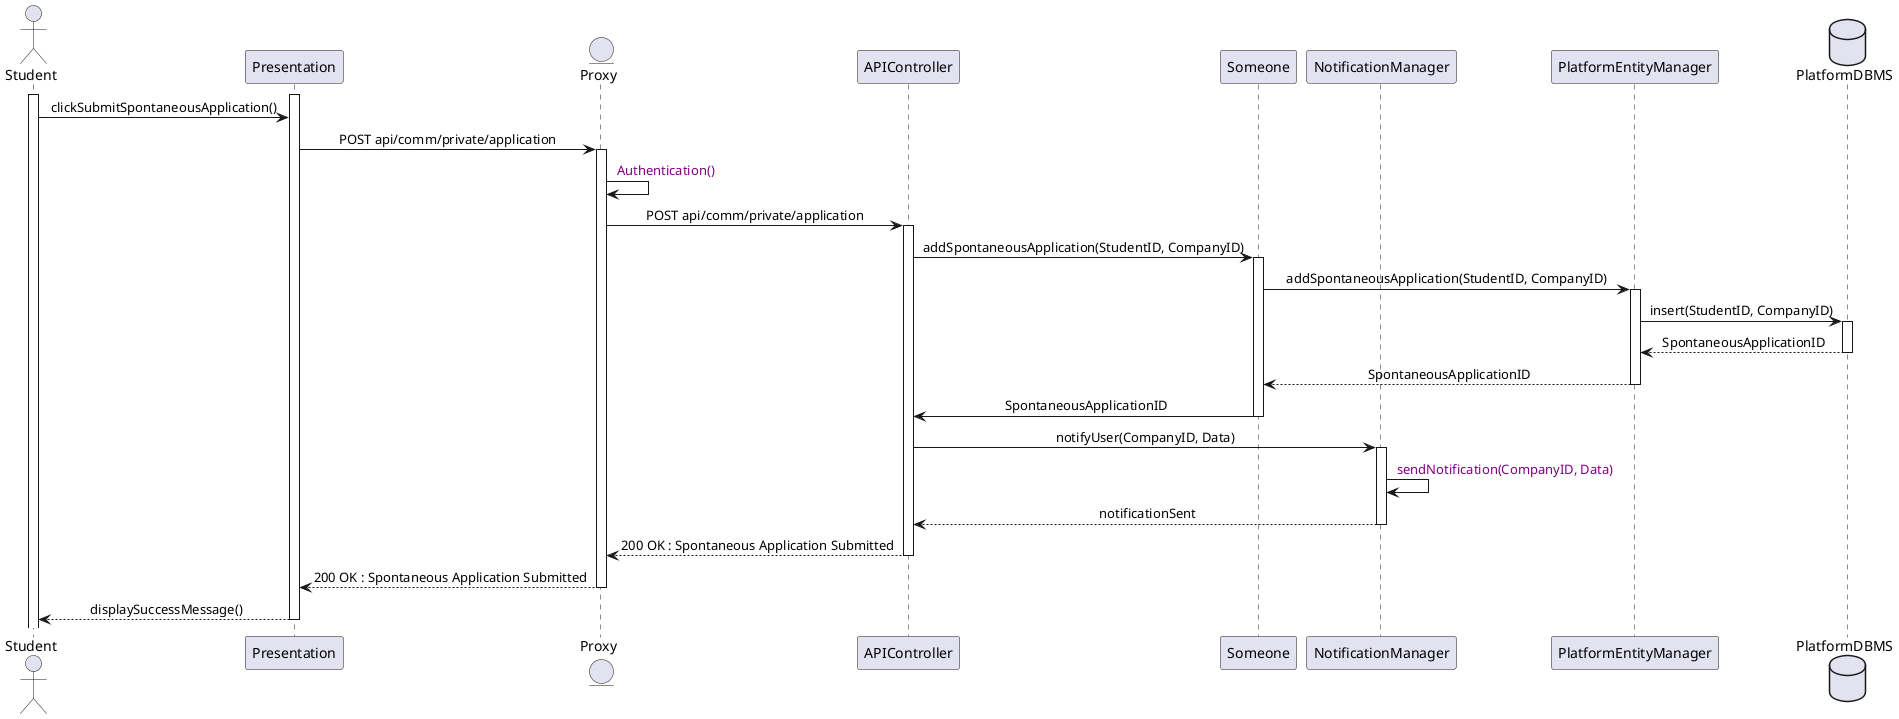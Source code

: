@startuml Spontaneous Application Submission
skinparam sequenceMessageAlign center

actor       Student
participant  Presentation
entity      Proxy
participant APIController
participant Someone
participant NotificationManager
participant PlatformEntityManager
database    PlatformDBMS

activate Student
activate Presentation
Student -> Presentation : clickSubmitSpontaneousApplication()

Presentation -> Proxy ++ : POST api/comm/private/application
Proxy -> Proxy  : <color:purple> Authentication()
Proxy -> APIController ++ : POST api/comm/private/application
APIController -> Someone ++ : addSpontaneousApplication(StudentID, CompanyID)
Someone -> PlatformEntityManager ++ : addSpontaneousApplication(StudentID, CompanyID) 
PlatformEntityManager -> PlatformDBMS ++ : insert(StudentID, CompanyID)
PlatformDBMS --> PlatformEntityManager -- : SpontaneousApplicationID
PlatformEntityManager --> Someone -- : SpontaneousApplicationID
Someone -> APIController -- : SpontaneousApplicationID
APIController -> NotificationManager ++ : notifyUser(CompanyID, Data)
NotificationManager -> NotificationManager : <color:purple> sendNotification(CompanyID, Data)
NotificationManager --> APIController -- : notificationSent
APIController --> Proxy -- : 200 OK : Spontaneous Application Submitted
Proxy --> Presentation -- : 200 OK : Spontaneous Application Submitted
Presentation --> Student -- : displaySuccessMessage()

@enduml